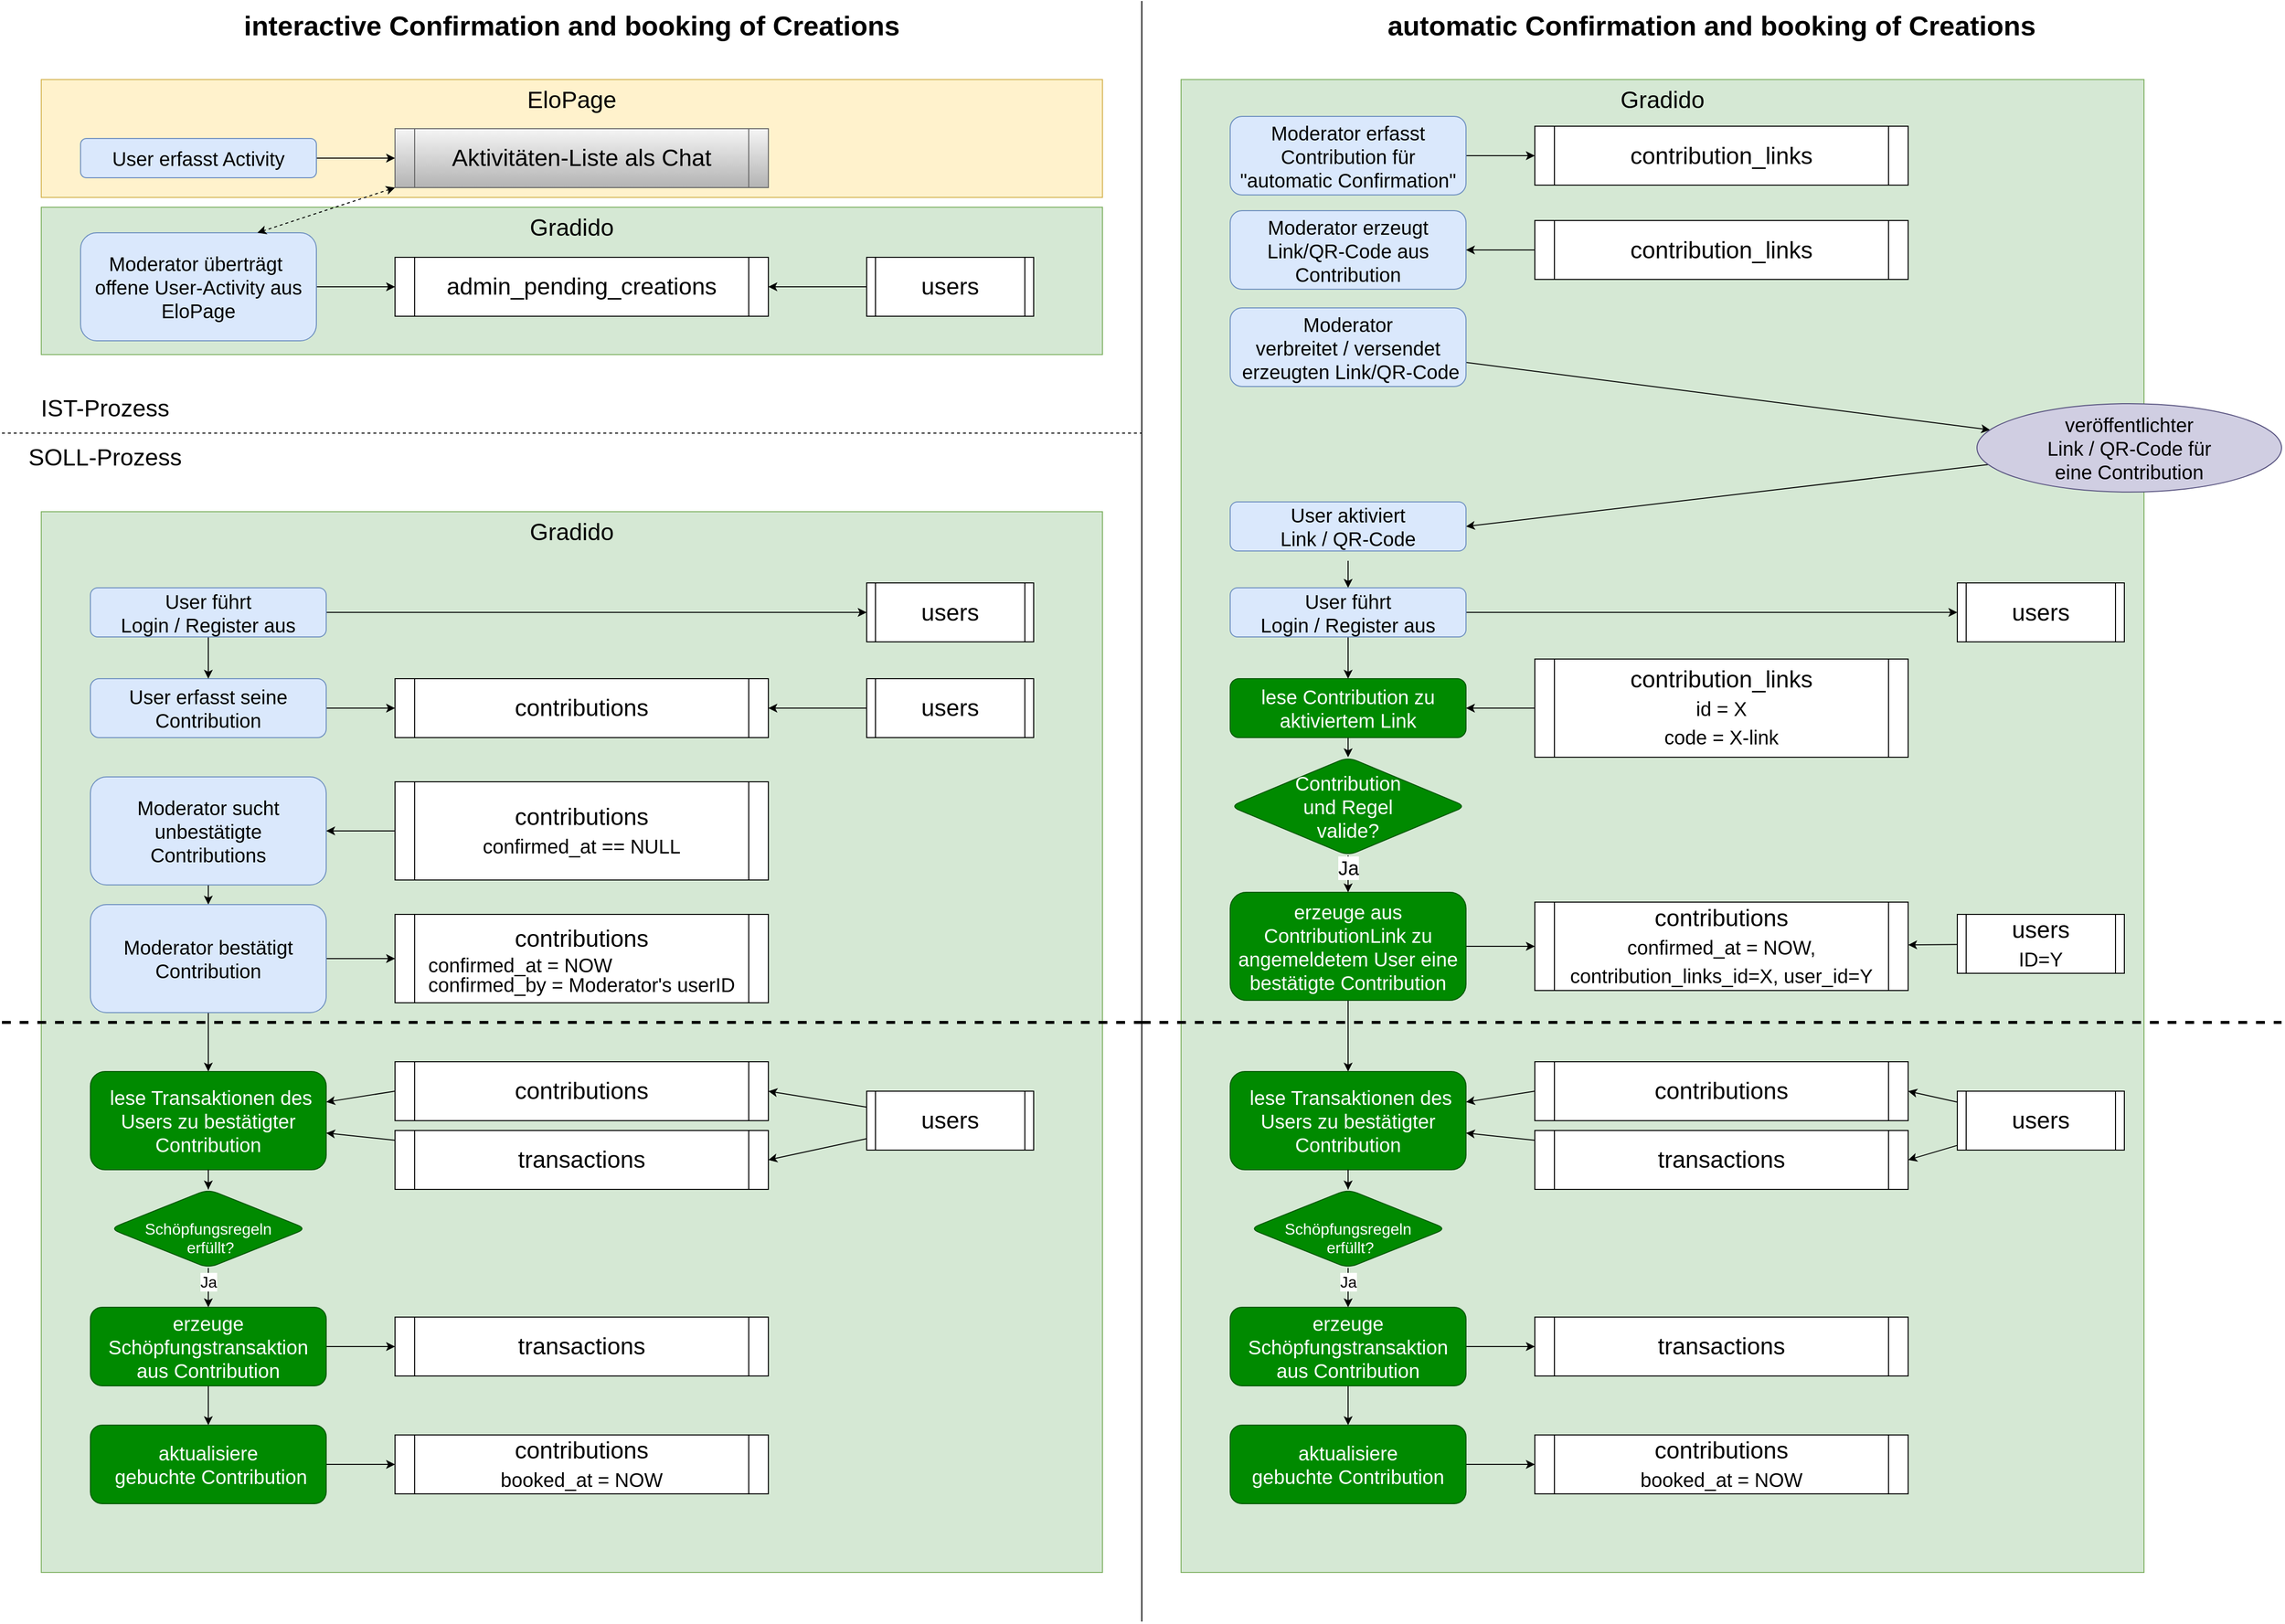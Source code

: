 <mxfile>
    <diagram id="-Bvenr9G4hMm7q4_ZwMA" name="Seite-1">
        <mxGraphModel dx="3755" dy="1067" grid="1" gridSize="10" guides="1" tooltips="1" connect="1" arrows="1" fold="1" page="1" pageScale="1" pageWidth="2336" pageHeight="1654" math="0" shadow="0">
            <root>
                <mxCell id="0"/>
                <mxCell id="1" parent="0"/>
                <mxCell id="6" value="EloPage" style="rounded=0;whiteSpace=wrap;html=1;fontSize=24;fillColor=#fff2cc;strokeColor=#d6b656;verticalAlign=top;align=center;" parent="1" vertex="1">
                    <mxGeometry x="40" y="80" width="1080" height="120" as="geometry"/>
                </mxCell>
                <mxCell id="2" value="interactive Confirmation and booking of Creations" style="text;html=1;strokeColor=none;fillColor=none;align=center;verticalAlign=middle;whiteSpace=wrap;rounded=0;fontSize=28;fontStyle=1" parent="1" vertex="1">
                    <mxGeometry x="40" y="10" width="1080" height="30" as="geometry"/>
                </mxCell>
                <mxCell id="3" value="automatic Confirmation and booking of Creations" style="text;html=1;strokeColor=none;fillColor=none;align=center;verticalAlign=middle;whiteSpace=wrap;rounded=0;fontSize=28;fontStyle=1" parent="1" vertex="1">
                    <mxGeometry x="1200" y="10" width="1080" height="30" as="geometry"/>
                </mxCell>
                <mxCell id="4" value="" style="endArrow=none;html=1;" parent="1" edge="1">
                    <mxGeometry width="50" height="50" relative="1" as="geometry">
                        <mxPoint x="1160" y="1650" as="sourcePoint"/>
                        <mxPoint x="1160" as="targetPoint"/>
                    </mxGeometry>
                </mxCell>
                <mxCell id="45" value="" style="edgeStyle=none;html=1;fontSize=14;" parent="1" source="5" target="44" edge="1">
                    <mxGeometry relative="1" as="geometry"/>
                </mxCell>
                <mxCell id="5" value="User erfasst Activity" style="rounded=1;whiteSpace=wrap;html=1;fontSize=20;fillColor=#dae8fc;strokeColor=#6c8ebf;" parent="1" vertex="1">
                    <mxGeometry x="80" y="140" width="240" height="40" as="geometry"/>
                </mxCell>
                <mxCell id="7" value="Gradido" style="rounded=0;whiteSpace=wrap;html=1;fontSize=24;fillColor=#d5e8d4;strokeColor=#82b366;verticalAlign=top;align=center;" parent="1" vertex="1">
                    <mxGeometry x="40" y="210" width="1080" height="150" as="geometry"/>
                </mxCell>
                <mxCell id="21" style="edgeStyle=none;html=1;entryX=0;entryY=0.5;entryDx=0;entryDy=0;fontSize=24;" parent="1" source="8" target="9" edge="1">
                    <mxGeometry relative="1" as="geometry"/>
                </mxCell>
                <mxCell id="8" value="Moderator überträgt&amp;nbsp; offene User-Activity aus EloPage" style="rounded=1;whiteSpace=wrap;html=1;fontSize=20;fillColor=#dae8fc;strokeColor=#6c8ebf;" parent="1" vertex="1">
                    <mxGeometry x="80" y="236" width="240" height="110" as="geometry"/>
                </mxCell>
                <mxCell id="9" value="admin_pending_creations" style="shape=process;whiteSpace=wrap;html=1;backgroundOutline=1;fontSize=24;size=0.053;" parent="1" vertex="1">
                    <mxGeometry x="400" y="261" width="380" height="60" as="geometry"/>
                </mxCell>
                <mxCell id="29" value="" style="edgeStyle=none;html=1;fontSize=24;" parent="1" source="10" target="9" edge="1">
                    <mxGeometry relative="1" as="geometry"/>
                </mxCell>
                <mxCell id="10" value="users" style="shape=process;whiteSpace=wrap;html=1;backgroundOutline=1;fontSize=24;size=0.053;" parent="1" vertex="1">
                    <mxGeometry x="880" y="261" width="170" height="60" as="geometry"/>
                </mxCell>
                <mxCell id="12" value="" style="endArrow=none;dashed=1;html=1;fontSize=24;" parent="1" edge="1">
                    <mxGeometry width="50" height="50" relative="1" as="geometry">
                        <mxPoint y="440" as="sourcePoint"/>
                        <mxPoint x="1160" y="440" as="targetPoint"/>
                    </mxGeometry>
                </mxCell>
                <mxCell id="13" value="IST-Prozess" style="text;html=1;strokeColor=none;fillColor=none;align=center;verticalAlign=middle;whiteSpace=wrap;rounded=0;fontSize=24;" parent="1" vertex="1">
                    <mxGeometry y="400" width="210" height="30" as="geometry"/>
                </mxCell>
                <mxCell id="14" value="SOLL-Prozess" style="text;html=1;strokeColor=none;fillColor=none;align=center;verticalAlign=middle;whiteSpace=wrap;rounded=0;fontSize=24;" parent="1" vertex="1">
                    <mxGeometry y="450" width="210" height="30" as="geometry"/>
                </mxCell>
                <mxCell id="15" value="Gradido" style="rounded=0;whiteSpace=wrap;html=1;fontSize=24;fillColor=#d5e8d4;strokeColor=#82b366;verticalAlign=top;align=center;" parent="1" vertex="1">
                    <mxGeometry x="40" y="520" width="1080" height="1080" as="geometry"/>
                </mxCell>
                <mxCell id="18" value="contributions" style="shape=process;whiteSpace=wrap;html=1;backgroundOutline=1;fontSize=24;size=0.053;" parent="1" vertex="1">
                    <mxGeometry x="400" y="690" width="380" height="60" as="geometry"/>
                </mxCell>
                <mxCell id="30" value="" style="edgeStyle=none;html=1;fontSize=24;" parent="1" source="19" target="18" edge="1">
                    <mxGeometry relative="1" as="geometry"/>
                </mxCell>
                <mxCell id="19" value="users" style="shape=process;whiteSpace=wrap;html=1;backgroundOutline=1;fontSize=24;size=0.053;" parent="1" vertex="1">
                    <mxGeometry x="880" y="690" width="170" height="60" as="geometry"/>
                </mxCell>
                <mxCell id="22" value="" style="edgeStyle=none;html=1;fontSize=24;" parent="1" source="20" target="18" edge="1">
                    <mxGeometry relative="1" as="geometry"/>
                </mxCell>
                <mxCell id="20" value="User erfasst seine Contribution" style="rounded=1;whiteSpace=wrap;html=1;fontSize=20;fillColor=#dae8fc;strokeColor=#6c8ebf;" parent="1" vertex="1">
                    <mxGeometry x="90" y="690" width="240" height="60" as="geometry"/>
                </mxCell>
                <mxCell id="36" value="" style="edgeStyle=none;html=1;fontSize=24;" parent="1" source="23" target="28" edge="1">
                    <mxGeometry relative="1" as="geometry"/>
                </mxCell>
                <mxCell id="23" value="Moderator sucht unbestätigte &lt;br&gt;Contributions" style="rounded=1;whiteSpace=wrap;html=1;fontSize=20;fillColor=#dae8fc;strokeColor=#6c8ebf;" parent="1" vertex="1">
                    <mxGeometry x="90" y="790" width="240" height="110" as="geometry"/>
                </mxCell>
                <mxCell id="27" value="" style="edgeStyle=none;html=1;fontSize=24;" parent="1" source="25" target="23" edge="1">
                    <mxGeometry relative="1" as="geometry"/>
                </mxCell>
                <mxCell id="25" value="contributions&lt;br style=&quot;font-size: 24px&quot;&gt;&lt;font style=&quot;font-size: 20px&quot;&gt;confirmed_at == NULL&lt;/font&gt;" style="shape=process;whiteSpace=wrap;html=1;backgroundOutline=1;fontSize=24;size=0.053;" parent="1" vertex="1">
                    <mxGeometry x="400" y="795" width="380" height="100" as="geometry"/>
                </mxCell>
                <mxCell id="32" value="" style="edgeStyle=none;html=1;fontSize=24;" parent="1" source="28" target="31" edge="1">
                    <mxGeometry relative="1" as="geometry"/>
                </mxCell>
                <mxCell id="43" value="" style="edgeStyle=none;html=1;fontSize=14;" parent="1" source="28" target="34" edge="1">
                    <mxGeometry relative="1" as="geometry"/>
                </mxCell>
                <mxCell id="28" value="Moderator bestätigt Contribution" style="rounded=1;whiteSpace=wrap;html=1;fontSize=20;fillColor=#dae8fc;strokeColor=#6c8ebf;" parent="1" vertex="1">
                    <mxGeometry x="90" y="920" width="240" height="110" as="geometry"/>
                </mxCell>
                <mxCell id="31" value="&lt;font style=&quot;font-size: 23px&quot;&gt;&lt;span style=&quot;font-size: 24px&quot;&gt;contributions&lt;/span&gt;&lt;br&gt;&lt;/font&gt;&lt;div style=&quot;text-align: left ; font-size: 20px&quot;&gt;&lt;font style=&quot;font-size: 20px&quot;&gt;confirmed_at = NOW&lt;/font&gt;&lt;/div&gt;&lt;span style=&quot;line-height: 0.8 ; font-size: 20px&quot;&gt;&lt;div style=&quot;text-align: left&quot;&gt;&lt;font style=&quot;font-size: 20px&quot;&gt;confirmed_by = Moderator's userID&lt;/font&gt;&lt;/div&gt;&lt;/span&gt;" style="shape=process;whiteSpace=wrap;html=1;backgroundOutline=1;fontSize=24;size=0.053;" parent="1" vertex="1">
                    <mxGeometry x="400" y="930" width="380" height="90" as="geometry"/>
                </mxCell>
                <mxCell id="49" value="" style="edgeStyle=none;html=1;startArrow=none;" parent="1" source="50" target="48" edge="1">
                    <mxGeometry relative="1" as="geometry"/>
                </mxCell>
                <mxCell id="53" value="Ja" style="edgeLabel;html=1;align=center;verticalAlign=middle;resizable=0;points=[];fontSize=16;" parent="49" vertex="1" connectable="0">
                    <mxGeometry x="-0.333" relative="1" as="geometry">
                        <mxPoint as="offset"/>
                    </mxGeometry>
                </mxCell>
                <mxCell id="51" value="" style="edgeStyle=none;html=1;" parent="1" source="34" target="50" edge="1">
                    <mxGeometry relative="1" as="geometry"/>
                </mxCell>
                <mxCell id="34" value="&amp;nbsp;lese Transaktionen des Users zu bestätigter&lt;br&gt;Contribution" style="rounded=1;whiteSpace=wrap;html=1;fontSize=20;fillColor=#008a00;strokeColor=#005700;fontColor=#ffffff;" parent="1" vertex="1">
                    <mxGeometry x="90" y="1090" width="240" height="100" as="geometry"/>
                </mxCell>
                <mxCell id="37" value="" style="edgeStyle=none;html=1;fontSize=12;exitX=0;exitY=0.5;exitDx=0;exitDy=0;" parent="1" source="35" target="34" edge="1">
                    <mxGeometry relative="1" as="geometry"/>
                </mxCell>
                <mxCell id="35" value="contributions" style="shape=process;whiteSpace=wrap;html=1;backgroundOutline=1;fontSize=24;size=0.053;" parent="1" vertex="1">
                    <mxGeometry x="400" y="1080" width="380" height="60" as="geometry"/>
                </mxCell>
                <mxCell id="38" value="" style="edgeStyle=none;html=1;fontSize=24;" parent="1" source="39" edge="1">
                    <mxGeometry relative="1" as="geometry">
                        <mxPoint x="780" y="1110" as="targetPoint"/>
                    </mxGeometry>
                </mxCell>
                <mxCell id="41" style="edgeStyle=none;html=1;entryX=1;entryY=0.5;entryDx=0;entryDy=0;fontSize=12;" parent="1" source="39" target="40" edge="1">
                    <mxGeometry relative="1" as="geometry"/>
                </mxCell>
                <mxCell id="39" value="users" style="shape=process;whiteSpace=wrap;html=1;backgroundOutline=1;fontSize=24;size=0.053;" parent="1" vertex="1">
                    <mxGeometry x="880" y="1110" width="170" height="60" as="geometry"/>
                </mxCell>
                <mxCell id="42" style="edgeStyle=none;html=1;fontSize=12;" parent="1" source="40" target="34" edge="1">
                    <mxGeometry relative="1" as="geometry"/>
                </mxCell>
                <mxCell id="40" value="transactions" style="shape=process;whiteSpace=wrap;html=1;backgroundOutline=1;fontSize=24;size=0.053;" parent="1" vertex="1">
                    <mxGeometry x="400" y="1150" width="380" height="60" as="geometry"/>
                </mxCell>
                <mxCell id="46" style="edgeStyle=none;html=1;entryX=0.75;entryY=0;entryDx=0;entryDy=0;fontSize=14;dashed=1;startArrow=classic;startFill=1;exitX=0;exitY=1;exitDx=0;exitDy=0;" parent="1" source="44" target="8" edge="1">
                    <mxGeometry relative="1" as="geometry"/>
                </mxCell>
                <mxCell id="44" value="Aktivitäten-Liste als Chat" style="shape=process;whiteSpace=wrap;html=1;backgroundOutline=1;fontSize=24;size=0.053;fillColor=#f5f5f5;strokeColor=#666666;gradientColor=#b3b3b3;" parent="1" vertex="1">
                    <mxGeometry x="400" y="130" width="380" height="60" as="geometry"/>
                </mxCell>
                <mxCell id="47" value="" style="endArrow=none;dashed=1;html=1;fontSize=24;strokeWidth=3;" parent="1" edge="1">
                    <mxGeometry width="50" height="50" relative="1" as="geometry">
                        <mxPoint y="1040" as="sourcePoint"/>
                        <mxPoint x="1160" y="1040" as="targetPoint"/>
                    </mxGeometry>
                </mxCell>
                <mxCell id="57" style="edgeStyle=none;html=1;entryX=0;entryY=0.5;entryDx=0;entryDy=0;fontSize=16;" parent="1" source="48" target="55" edge="1">
                    <mxGeometry relative="1" as="geometry"/>
                </mxCell>
                <mxCell id="60" value="" style="edgeStyle=none;html=1;fontSize=16;" parent="1" source="48" target="59" edge="1">
                    <mxGeometry relative="1" as="geometry"/>
                </mxCell>
                <mxCell id="48" value="erzeuge Schöpfungstransaktion&lt;br&gt;aus Contribution" style="rounded=1;whiteSpace=wrap;html=1;fontSize=20;fillColor=#008a00;strokeColor=#005700;fontColor=#ffffff;" parent="1" vertex="1">
                    <mxGeometry x="90" y="1330" width="240" height="80" as="geometry"/>
                </mxCell>
                <mxCell id="50" value="&lt;br&gt;Schöpfungsregeln&lt;br&gt;&amp;nbsp;erfüllt?" style="rhombus;whiteSpace=wrap;html=1;fontSize=16;fillColor=#008a00;strokeColor=#005700;fontColor=#ffffff;rounded=1;" parent="1" vertex="1">
                    <mxGeometry x="110" y="1210" width="200" height="80" as="geometry"/>
                </mxCell>
                <mxCell id="52" value="" style="edgeStyle=none;html=1;endArrow=none;" parent="1" source="34" target="50" edge="1">
                    <mxGeometry relative="1" as="geometry">
                        <mxPoint x="210" y="1230" as="sourcePoint"/>
                        <mxPoint x="210" y="1410" as="targetPoint"/>
                    </mxGeometry>
                </mxCell>
                <mxCell id="55" value="transactions" style="shape=process;whiteSpace=wrap;html=1;backgroundOutline=1;fontSize=24;size=0.053;" parent="1" vertex="1">
                    <mxGeometry x="400" y="1340" width="380" height="60" as="geometry"/>
                </mxCell>
                <mxCell id="58" value="contributions&lt;br style=&quot;font-size: 24px&quot;&gt;&lt;span style=&quot;text-align: left&quot;&gt;&lt;font style=&quot;font-size: 20px&quot;&gt;booked_at = NOW&lt;/font&gt;&lt;/span&gt;" style="shape=process;whiteSpace=wrap;html=1;backgroundOutline=1;fontSize=24;size=0.053;" parent="1" vertex="1">
                    <mxGeometry x="400" y="1460" width="380" height="60" as="geometry"/>
                </mxCell>
                <mxCell id="61" value="" style="edgeStyle=none;html=1;fontSize=16;" parent="1" source="59" target="58" edge="1">
                    <mxGeometry relative="1" as="geometry"/>
                </mxCell>
                <mxCell id="59" value="aktualisiere &lt;br&gt;&amp;nbsp;gebuchte Contribution" style="rounded=1;whiteSpace=wrap;html=1;fontSize=20;fillColor=#008a00;strokeColor=#005700;fontColor=#ffffff;" parent="1" vertex="1">
                    <mxGeometry x="90" y="1450" width="240" height="80" as="geometry"/>
                </mxCell>
                <mxCell id="62" value="Gradido" style="rounded=0;whiteSpace=wrap;html=1;fontSize=24;fillColor=#d5e8d4;strokeColor=#82b366;verticalAlign=top;align=center;" parent="1" vertex="1">
                    <mxGeometry x="1200" y="80" width="980" height="1520" as="geometry"/>
                </mxCell>
                <mxCell id="117" value="" style="edgeStyle=none;html=1;fontSize=16;" parent="1" source="63" target="67" edge="1">
                    <mxGeometry relative="1" as="geometry"/>
                </mxCell>
                <mxCell id="63" value="contribution_links&lt;br style=&quot;font-size: 24px&quot;&gt;&lt;span style=&quot;font-size: 20px&quot;&gt;id = X&lt;br&gt;code = X-link&lt;br&gt;&lt;/span&gt;" style="shape=process;whiteSpace=wrap;html=1;backgroundOutline=1;fontSize=24;size=0.053;" parent="1" vertex="1">
                    <mxGeometry x="1560" y="670" width="380" height="100" as="geometry"/>
                </mxCell>
                <mxCell id="121" value="" style="edgeStyle=none;html=1;fontSize=16;" parent="1" source="65" target="71" edge="1">
                    <mxGeometry relative="1" as="geometry"/>
                </mxCell>
                <mxCell id="65" value="users&lt;br style=&quot;font-size: 24px&quot;&gt;&lt;font style=&quot;font-size: 20px&quot;&gt;ID=Y&lt;/font&gt;" style="shape=process;whiteSpace=wrap;html=1;backgroundOutline=1;fontSize=24;size=0.053;" parent="1" vertex="1">
                    <mxGeometry x="1990" y="930" width="170" height="60" as="geometry"/>
                </mxCell>
                <mxCell id="128" value="" style="edgeStyle=none;html=1;fontSize=20;strokeWidth=1;" parent="1" source="67" target="127" edge="1">
                    <mxGeometry relative="1" as="geometry"/>
                </mxCell>
                <mxCell id="67" value="lese Contribution zu aktiviertem Link" style="rounded=1;whiteSpace=wrap;html=1;fontSize=20;fillColor=#008a00;strokeColor=#005700;fontColor=#ffffff;" parent="1" vertex="1">
                    <mxGeometry x="1250" y="690" width="240" height="60" as="geometry"/>
                </mxCell>
                <mxCell id="120" value="" style="edgeStyle=none;html=1;fontSize=16;" parent="1" source="69" target="71" edge="1">
                    <mxGeometry relative="1" as="geometry"/>
                </mxCell>
                <mxCell id="122" value="" style="edgeStyle=none;html=1;fontSize=16;" parent="1" source="69" target="79" edge="1">
                    <mxGeometry relative="1" as="geometry"/>
                </mxCell>
                <mxCell id="69" value="erzeuge aus ContributionLink zu angemeldetem User eine bestätigte Contribution" style="rounded=1;whiteSpace=wrap;html=1;fontSize=20;fillColor=#008a00;strokeColor=#005700;fontColor=#ffffff;" parent="1" vertex="1">
                    <mxGeometry x="1250" y="907.5" width="240" height="110" as="geometry"/>
                </mxCell>
                <mxCell id="71" value="contributions&lt;br style=&quot;font-size: 24px&quot;&gt;&lt;font style=&quot;font-size: 20px&quot;&gt;confirmed_at = NOW, contribution_links_id=X, user_id=Y&lt;/font&gt;" style="shape=process;whiteSpace=wrap;html=1;backgroundOutline=1;fontSize=24;size=0.053;" parent="1" vertex="1">
                    <mxGeometry x="1560" y="917.5" width="380" height="90" as="geometry"/>
                </mxCell>
                <mxCell id="72" value="" style="edgeStyle=none;html=1;fontSize=24;" parent="1" edge="1">
                    <mxGeometry relative="1" as="geometry">
                        <mxPoint x="1490" y="855" as="sourcePoint"/>
                    </mxGeometry>
                </mxCell>
                <mxCell id="76" value="" style="edgeStyle=none;html=1;startArrow=none;" parent="1" source="91" target="90" edge="1">
                    <mxGeometry relative="1" as="geometry"/>
                </mxCell>
                <mxCell id="77" value="Ja" style="edgeLabel;html=1;align=center;verticalAlign=middle;resizable=0;points=[];fontSize=16;" parent="76" vertex="1" connectable="0">
                    <mxGeometry x="-0.333" relative="1" as="geometry">
                        <mxPoint as="offset"/>
                    </mxGeometry>
                </mxCell>
                <mxCell id="78" value="" style="edgeStyle=none;html=1;" parent="1" source="79" target="91" edge="1">
                    <mxGeometry relative="1" as="geometry"/>
                </mxCell>
                <mxCell id="79" value="&amp;nbsp;lese Transaktionen des Users zu bestätigter&lt;br&gt;Contribution" style="rounded=1;whiteSpace=wrap;html=1;fontSize=20;fillColor=#008a00;strokeColor=#005700;fontColor=#ffffff;" parent="1" vertex="1">
                    <mxGeometry x="1250" y="1090" width="240" height="100" as="geometry"/>
                </mxCell>
                <mxCell id="80" value="" style="edgeStyle=none;html=1;fontSize=12;exitX=0;exitY=0.5;exitDx=0;exitDy=0;" parent="1" source="81" target="79" edge="1">
                    <mxGeometry relative="1" as="geometry"/>
                </mxCell>
                <mxCell id="81" value="contributions" style="shape=process;whiteSpace=wrap;html=1;backgroundOutline=1;fontSize=24;size=0.053;" parent="1" vertex="1">
                    <mxGeometry x="1560" y="1080" width="380" height="60" as="geometry"/>
                </mxCell>
                <mxCell id="82" value="" style="edgeStyle=none;html=1;fontSize=24;" parent="1" source="84" edge="1">
                    <mxGeometry relative="1" as="geometry">
                        <mxPoint x="1940" y="1110" as="targetPoint"/>
                    </mxGeometry>
                </mxCell>
                <mxCell id="83" style="edgeStyle=none;html=1;entryX=1;entryY=0.5;entryDx=0;entryDy=0;fontSize=12;" parent="1" source="84" target="86" edge="1">
                    <mxGeometry relative="1" as="geometry"/>
                </mxCell>
                <mxCell id="84" value="users" style="shape=process;whiteSpace=wrap;html=1;backgroundOutline=1;fontSize=24;size=0.053;" parent="1" vertex="1">
                    <mxGeometry x="1990" y="1110" width="170" height="60" as="geometry"/>
                </mxCell>
                <mxCell id="85" style="edgeStyle=none;html=1;fontSize=12;" parent="1" source="86" target="79" edge="1">
                    <mxGeometry relative="1" as="geometry"/>
                </mxCell>
                <mxCell id="86" value="transactions" style="shape=process;whiteSpace=wrap;html=1;backgroundOutline=1;fontSize=24;size=0.053;" parent="1" vertex="1">
                    <mxGeometry x="1560" y="1150" width="380" height="60" as="geometry"/>
                </mxCell>
                <mxCell id="87" value="" style="endArrow=none;dashed=1;html=1;fontSize=24;strokeWidth=3;" parent="1" edge="1">
                    <mxGeometry width="50" height="50" relative="1" as="geometry">
                        <mxPoint x="1160" y="1040" as="sourcePoint"/>
                        <mxPoint x="2320" y="1040" as="targetPoint"/>
                    </mxGeometry>
                </mxCell>
                <mxCell id="88" style="edgeStyle=none;html=1;entryX=0;entryY=0.5;entryDx=0;entryDy=0;fontSize=16;" parent="1" source="90" target="93" edge="1">
                    <mxGeometry relative="1" as="geometry"/>
                </mxCell>
                <mxCell id="89" value="" style="edgeStyle=none;html=1;fontSize=16;" parent="1" source="90" target="96" edge="1">
                    <mxGeometry relative="1" as="geometry"/>
                </mxCell>
                <mxCell id="90" value="erzeuge Schöpfungstransaktion&lt;br&gt;aus Contribution" style="rounded=1;whiteSpace=wrap;html=1;fontSize=20;fillColor=#008a00;strokeColor=#005700;fontColor=#ffffff;" parent="1" vertex="1">
                    <mxGeometry x="1250" y="1330" width="240" height="80" as="geometry"/>
                </mxCell>
                <mxCell id="91" value="&lt;br&gt;Schöpfungsregeln&lt;br&gt;&amp;nbsp;erfüllt?" style="rhombus;whiteSpace=wrap;html=1;fontSize=16;fillColor=#008a00;strokeColor=#005700;fontColor=#ffffff;rounded=1;" parent="1" vertex="1">
                    <mxGeometry x="1270" y="1210" width="200" height="80" as="geometry"/>
                </mxCell>
                <mxCell id="92" value="" style="edgeStyle=none;html=1;endArrow=none;" parent="1" source="79" target="91" edge="1">
                    <mxGeometry relative="1" as="geometry">
                        <mxPoint x="1370" y="1230" as="sourcePoint"/>
                        <mxPoint x="1370" y="1410" as="targetPoint"/>
                    </mxGeometry>
                </mxCell>
                <mxCell id="93" value="transactions" style="shape=process;whiteSpace=wrap;html=1;backgroundOutline=1;fontSize=24;size=0.053;" parent="1" vertex="1">
                    <mxGeometry x="1560" y="1340" width="380" height="60" as="geometry"/>
                </mxCell>
                <mxCell id="94" value="contributions&lt;br style=&quot;font-size: 24px&quot;&gt;&lt;span style=&quot;text-align: left&quot;&gt;&lt;font style=&quot;font-size: 20px&quot;&gt;booked_at = NOW&lt;/font&gt;&lt;/span&gt;" style="shape=process;whiteSpace=wrap;html=1;backgroundOutline=1;fontSize=24;size=0.053;" parent="1" vertex="1">
                    <mxGeometry x="1560" y="1460" width="380" height="60" as="geometry"/>
                </mxCell>
                <mxCell id="95" value="" style="edgeStyle=none;html=1;fontSize=16;" parent="1" source="96" target="94" edge="1">
                    <mxGeometry relative="1" as="geometry"/>
                </mxCell>
                <mxCell id="96" value="aktualisiere &lt;br&gt;gebuchte Contribution" style="rounded=1;whiteSpace=wrap;html=1;fontSize=20;fillColor=#008a00;strokeColor=#005700;fontColor=#ffffff;" parent="1" vertex="1">
                    <mxGeometry x="1250" y="1450" width="240" height="80" as="geometry"/>
                </mxCell>
                <mxCell id="99" value="" style="edgeStyle=none;html=1;fontSize=16;" parent="1" source="97" target="98" edge="1">
                    <mxGeometry relative="1" as="geometry"/>
                </mxCell>
                <mxCell id="97" value="Moderator erfasst Contribution für &lt;br&gt;&quot;automatic Confirmation&quot;" style="rounded=1;whiteSpace=wrap;html=1;fontSize=20;fillColor=#dae8fc;strokeColor=#6c8ebf;" parent="1" vertex="1">
                    <mxGeometry x="1250" y="117.5" width="240" height="80" as="geometry"/>
                </mxCell>
                <mxCell id="98" value="contribution_links" style="shape=process;whiteSpace=wrap;html=1;backgroundOutline=1;fontSize=24;size=0.053;" parent="1" vertex="1">
                    <mxGeometry x="1560" y="127.5" width="380" height="60" as="geometry"/>
                </mxCell>
                <mxCell id="101" value="Moderator erzeugt Link/QR-Code aus Contribution" style="rounded=1;whiteSpace=wrap;html=1;fontSize=20;fillColor=#dae8fc;strokeColor=#6c8ebf;" parent="1" vertex="1">
                    <mxGeometry x="1250" y="213.5" width="240" height="80" as="geometry"/>
                </mxCell>
                <mxCell id="103" value="" style="edgeStyle=none;html=1;fontSize=16;" parent="1" source="102" target="101" edge="1">
                    <mxGeometry relative="1" as="geometry"/>
                </mxCell>
                <mxCell id="102" value="contribution_links" style="shape=process;whiteSpace=wrap;html=1;backgroundOutline=1;fontSize=24;size=0.053;" parent="1" vertex="1">
                    <mxGeometry x="1560" y="223.5" width="380" height="60" as="geometry"/>
                </mxCell>
                <mxCell id="110" value="" style="edgeStyle=none;html=1;fontSize=16;" parent="1" source="104" target="109" edge="1">
                    <mxGeometry relative="1" as="geometry"/>
                </mxCell>
                <mxCell id="104" value="Moderator &lt;br&gt;verbreitet / versendet&lt;br&gt;&amp;nbsp;erzeugten Link/QR-Code" style="rounded=1;whiteSpace=wrap;html=1;fontSize=20;fillColor=#dae8fc;strokeColor=#6c8ebf;" parent="1" vertex="1">
                    <mxGeometry x="1250" y="312.5" width="240" height="80" as="geometry"/>
                </mxCell>
                <mxCell id="112" style="edgeStyle=none;html=1;entryX=1;entryY=0.5;entryDx=0;entryDy=0;fontSize=16;" parent="1" source="109" target="111" edge="1">
                    <mxGeometry relative="1" as="geometry">
                        <mxPoint x="1912.772" y="520.972" as="sourcePoint"/>
                    </mxGeometry>
                </mxCell>
                <mxCell id="109" value="veröffentlichter &lt;br&gt;Link / QR-Code für&lt;br&gt;eine Contribution" style="ellipse;whiteSpace=wrap;html=1;fontSize=20;rounded=1;fillColor=#d0cee2;strokeColor=#56517e;" parent="1" vertex="1">
                    <mxGeometry x="2010" y="410" width="310" height="90" as="geometry"/>
                </mxCell>
                <mxCell id="118" value="" style="edgeStyle=none;html=1;fontSize=16;" parent="1" target="113" edge="1">
                    <mxGeometry relative="1" as="geometry">
                        <mxPoint x="1370" y="570" as="sourcePoint"/>
                    </mxGeometry>
                </mxCell>
                <mxCell id="111" value="User aktiviert &lt;br&gt;Link / QR-Code" style="rounded=1;whiteSpace=wrap;html=1;fontSize=20;fillColor=#dae8fc;strokeColor=#6c8ebf;" parent="1" vertex="1">
                    <mxGeometry x="1250" y="510" width="240" height="50" as="geometry"/>
                </mxCell>
                <mxCell id="115" style="edgeStyle=none;html=1;entryX=0;entryY=0.5;entryDx=0;entryDy=0;fontSize=16;" parent="1" source="113" target="114" edge="1">
                    <mxGeometry relative="1" as="geometry"/>
                </mxCell>
                <mxCell id="116" style="edgeStyle=none;html=1;entryX=0.5;entryY=0;entryDx=0;entryDy=0;fontSize=16;" parent="1" source="113" target="67" edge="1">
                    <mxGeometry relative="1" as="geometry"/>
                </mxCell>
                <mxCell id="113" value="User führt &lt;br&gt;Login / Register aus" style="rounded=1;whiteSpace=wrap;html=1;fontSize=20;fillColor=#dae8fc;strokeColor=#6c8ebf;" parent="1" vertex="1">
                    <mxGeometry x="1250" y="597.5" width="240" height="50" as="geometry"/>
                </mxCell>
                <mxCell id="114" value="users" style="shape=process;whiteSpace=wrap;html=1;backgroundOutline=1;fontSize=24;size=0.053;" parent="1" vertex="1">
                    <mxGeometry x="1990" y="592.5" width="170" height="60" as="geometry"/>
                </mxCell>
                <mxCell id="123" style="edgeStyle=none;html=1;entryX=0;entryY=0.5;entryDx=0;entryDy=0;fontSize=16;" parent="1" source="124" target="125" edge="1">
                    <mxGeometry relative="1" as="geometry"/>
                </mxCell>
                <mxCell id="126" value="" style="edgeStyle=none;html=1;fontSize=20;strokeWidth=1;" parent="1" source="124" target="20" edge="1">
                    <mxGeometry relative="1" as="geometry"/>
                </mxCell>
                <mxCell id="124" value="User führt &lt;br&gt;Login / Register aus" style="rounded=1;whiteSpace=wrap;html=1;fontSize=20;fillColor=#dae8fc;strokeColor=#6c8ebf;" parent="1" vertex="1">
                    <mxGeometry x="90" y="597.5" width="240" height="50" as="geometry"/>
                </mxCell>
                <mxCell id="125" value="users" style="shape=process;whiteSpace=wrap;html=1;backgroundOutline=1;fontSize=24;size=0.053;" parent="1" vertex="1">
                    <mxGeometry x="880" y="592.5" width="170" height="60" as="geometry"/>
                </mxCell>
                <mxCell id="129" value="" style="edgeStyle=none;html=1;fontSize=20;strokeWidth=1;" parent="1" source="127" target="69" edge="1">
                    <mxGeometry relative="1" as="geometry"/>
                </mxCell>
                <mxCell id="130" value="Ja" style="edgeLabel;html=1;align=center;verticalAlign=middle;resizable=0;points=[];fontSize=20;" parent="129" vertex="1" connectable="0">
                    <mxGeometry x="-0.347" relative="1" as="geometry">
                        <mxPoint as="offset"/>
                    </mxGeometry>
                </mxCell>
                <mxCell id="127" value="Contribution &lt;br&gt;und Regel &lt;br&gt;valide?" style="rhombus;whiteSpace=wrap;html=1;fontSize=20;fillColor=#008a00;strokeColor=#005700;fontColor=#ffffff;rounded=1;" parent="1" vertex="1">
                    <mxGeometry x="1250" y="770" width="240" height="100" as="geometry"/>
                </mxCell>
            </root>
        </mxGraphModel>
    </diagram>
</mxfile>